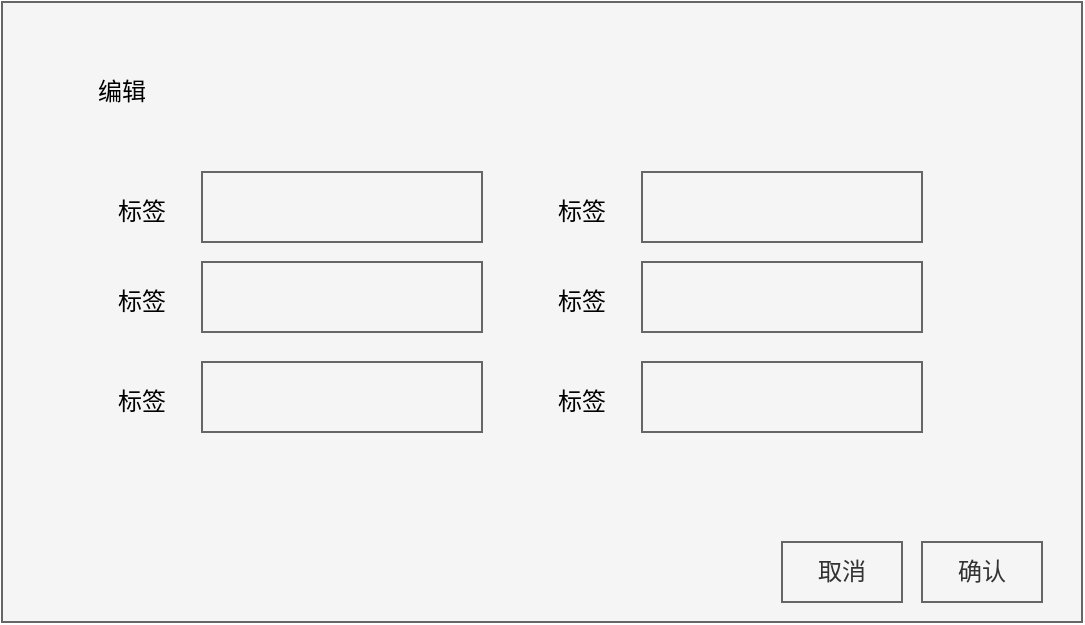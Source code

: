 <mxfile>
    <diagram id="niczlyw7bPyVgiNMLG_u" name="第 1 页">
        <mxGraphModel dx="625" dy="617" grid="1" gridSize="10" guides="1" tooltips="1" connect="1" arrows="1" fold="1" page="1" pageScale="1" pageWidth="827" pageHeight="1169" math="0" shadow="0">
            <root>
                <mxCell id="0"/>
                <mxCell id="1" parent="0"/>
                <mxCell id="2" value="" style="rounded=0;whiteSpace=wrap;html=1;fillColor=#f5f5f5;fontColor=#333333;strokeColor=#666666;" vertex="1" parent="1">
                    <mxGeometry x="30" y="150" width="540" height="310" as="geometry"/>
                </mxCell>
                <mxCell id="3" value="编辑" style="text;html=1;align=center;verticalAlign=middle;whiteSpace=wrap;rounded=0;fontColor=#000000;" vertex="1" parent="1">
                    <mxGeometry x="60" y="180" width="60" height="30" as="geometry"/>
                </mxCell>
                <mxCell id="7" value="" style="group" vertex="1" connectable="0" parent="1">
                    <mxGeometry x="70" y="235" width="200" height="35" as="geometry"/>
                </mxCell>
                <mxCell id="4" value="标签" style="text;html=1;align=center;verticalAlign=middle;whiteSpace=wrap;rounded=0;fontColor=#000000;" vertex="1" parent="7">
                    <mxGeometry y="5" width="60" height="30" as="geometry"/>
                </mxCell>
                <mxCell id="6" value="" style="rounded=0;whiteSpace=wrap;html=1;fillColor=#f5f5f5;fontColor=#333333;strokeColor=#666666;" vertex="1" parent="7">
                    <mxGeometry x="60" width="140" height="35" as="geometry"/>
                </mxCell>
                <mxCell id="8" value="" style="group" vertex="1" connectable="0" parent="1">
                    <mxGeometry x="70" y="280" width="200" height="35" as="geometry"/>
                </mxCell>
                <mxCell id="9" value="标签" style="text;html=1;align=center;verticalAlign=middle;whiteSpace=wrap;rounded=0;fontColor=#000000;" vertex="1" parent="8">
                    <mxGeometry y="5" width="60" height="30" as="geometry"/>
                </mxCell>
                <mxCell id="10" value="" style="rounded=0;whiteSpace=wrap;html=1;fillColor=#f5f5f5;fontColor=#333333;strokeColor=#666666;" vertex="1" parent="8">
                    <mxGeometry x="60" width="140" height="35" as="geometry"/>
                </mxCell>
                <mxCell id="11" value="" style="group" vertex="1" connectable="0" parent="1">
                    <mxGeometry x="70" y="330" width="200" height="35" as="geometry"/>
                </mxCell>
                <mxCell id="12" value="标签" style="text;html=1;align=center;verticalAlign=middle;whiteSpace=wrap;rounded=0;fontColor=#000000;" vertex="1" parent="11">
                    <mxGeometry y="5" width="60" height="30" as="geometry"/>
                </mxCell>
                <mxCell id="13" value="" style="rounded=0;whiteSpace=wrap;html=1;fillColor=#f5f5f5;fontColor=#333333;strokeColor=#666666;" vertex="1" parent="11">
                    <mxGeometry x="60" width="140" height="35" as="geometry"/>
                </mxCell>
                <mxCell id="14" value="" style="group" vertex="1" connectable="0" parent="1">
                    <mxGeometry x="290" y="235" width="200" height="35" as="geometry"/>
                </mxCell>
                <mxCell id="15" value="标签" style="text;html=1;align=center;verticalAlign=middle;whiteSpace=wrap;rounded=0;fontColor=#000000;" vertex="1" parent="14">
                    <mxGeometry y="5" width="60" height="30" as="geometry"/>
                </mxCell>
                <mxCell id="16" value="" style="rounded=0;whiteSpace=wrap;html=1;fillColor=#f5f5f5;fontColor=#333333;strokeColor=#666666;" vertex="1" parent="14">
                    <mxGeometry x="60" width="140" height="35" as="geometry"/>
                </mxCell>
                <mxCell id="17" value="" style="group" vertex="1" connectable="0" parent="1">
                    <mxGeometry x="290" y="280" width="200" height="35" as="geometry"/>
                </mxCell>
                <mxCell id="18" value="标签" style="text;html=1;align=center;verticalAlign=middle;whiteSpace=wrap;rounded=0;fontColor=#000000;" vertex="1" parent="17">
                    <mxGeometry y="5" width="60" height="30" as="geometry"/>
                </mxCell>
                <mxCell id="19" value="" style="rounded=0;whiteSpace=wrap;html=1;fillColor=#f5f5f5;fontColor=#333333;strokeColor=#666666;" vertex="1" parent="17">
                    <mxGeometry x="60" width="140" height="35" as="geometry"/>
                </mxCell>
                <mxCell id="20" value="" style="group" vertex="1" connectable="0" parent="1">
                    <mxGeometry x="290" y="330" width="200" height="35" as="geometry"/>
                </mxCell>
                <mxCell id="21" value="标签" style="text;html=1;align=center;verticalAlign=middle;whiteSpace=wrap;rounded=0;fontColor=#000000;" vertex="1" parent="20">
                    <mxGeometry y="5" width="60" height="30" as="geometry"/>
                </mxCell>
                <mxCell id="22" value="" style="rounded=0;whiteSpace=wrap;html=1;fillColor=#f5f5f5;fontColor=#333333;strokeColor=#666666;" vertex="1" parent="20">
                    <mxGeometry x="60" width="140" height="35" as="geometry"/>
                </mxCell>
                <mxCell id="26" value="确认" style="rounded=0;whiteSpace=wrap;html=1;fillColor=#f5f5f5;fontColor=#333333;strokeColor=#666666;" vertex="1" parent="1">
                    <mxGeometry x="490" y="420" width="60" height="30" as="geometry"/>
                </mxCell>
                <mxCell id="27" value="取消" style="rounded=0;whiteSpace=wrap;html=1;fillColor=#f5f5f5;fontColor=#333333;strokeColor=#666666;" vertex="1" parent="1">
                    <mxGeometry x="420" y="420" width="60" height="30" as="geometry"/>
                </mxCell>
            </root>
        </mxGraphModel>
    </diagram>
</mxfile>